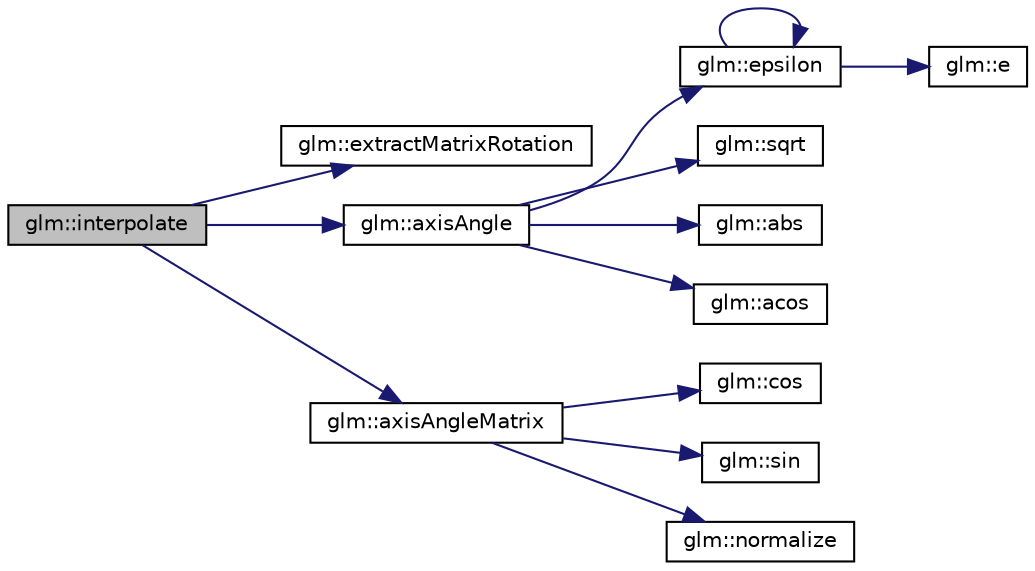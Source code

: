 digraph "glm::interpolate"
{
  edge [fontname="Helvetica",fontsize="10",labelfontname="Helvetica",labelfontsize="10"];
  node [fontname="Helvetica",fontsize="10",shape=record];
  rankdir="LR";
  Node1 [label="glm::interpolate",height=0.2,width=0.4,color="black", fillcolor="grey75", style="filled", fontcolor="black"];
  Node1 -> Node2 [color="midnightblue",fontsize="10",style="solid",fontname="Helvetica"];
  Node2 [label="glm::extractMatrixRotation",height=0.2,width=0.4,color="black", fillcolor="white", style="filled",URL="$group__gtx__matrix__interpolation.html#ga67504746efa8e5f643498a2223a437ce"];
  Node1 -> Node3 [color="midnightblue",fontsize="10",style="solid",fontname="Helvetica"];
  Node3 [label="glm::axisAngle",height=0.2,width=0.4,color="black", fillcolor="white", style="filled",URL="$group__gtx__matrix__interpolation.html#ga9d83dd69424140379624d570b0a6c238"];
  Node3 -> Node4 [color="midnightblue",fontsize="10",style="solid",fontname="Helvetica"];
  Node4 [label="glm::epsilon",height=0.2,width=0.4,color="black", fillcolor="white", style="filled",URL="$group__gtc__constants.html#gacb41049b8d22c8aa90e362b96c524feb"];
  Node4 -> Node4 [color="midnightblue",fontsize="10",style="solid",fontname="Helvetica"];
  Node4 -> Node5 [color="midnightblue",fontsize="10",style="solid",fontname="Helvetica"];
  Node5 [label="glm::e",height=0.2,width=0.4,color="black", fillcolor="white", style="filled",URL="$group__gtc__constants.html#gab83fb6de0f05d6c0d11bdf0479f8319e"];
  Node3 -> Node6 [color="midnightblue",fontsize="10",style="solid",fontname="Helvetica"];
  Node6 [label="glm::sqrt",height=0.2,width=0.4,color="black", fillcolor="white", style="filled",URL="$group__core__func__exponential.html#ga2317d4ff45af448b8402431afa0711f3"];
  Node3 -> Node7 [color="midnightblue",fontsize="10",style="solid",fontname="Helvetica"];
  Node7 [label="glm::abs",height=0.2,width=0.4,color="black", fillcolor="white", style="filled",URL="$group__core__func__common.html#gaea946f96ec1df259802effe9f532e1c1"];
  Node3 -> Node8 [color="midnightblue",fontsize="10",style="solid",fontname="Helvetica"];
  Node8 [label="glm::acos",height=0.2,width=0.4,color="black", fillcolor="white", style="filled",URL="$group__core__func__trigonometric.html#gac85497ed2e39d4cac4ac32bed4dfc506"];
  Node1 -> Node9 [color="midnightblue",fontsize="10",style="solid",fontname="Helvetica"];
  Node9 [label="glm::axisAngleMatrix",height=0.2,width=0.4,color="black", fillcolor="white", style="filled",URL="$group__gtx__matrix__interpolation.html#ga9c35118f46d7e7baf93b63612628b600"];
  Node9 -> Node10 [color="midnightblue",fontsize="10",style="solid",fontname="Helvetica"];
  Node10 [label="glm::cos",height=0.2,width=0.4,color="black", fillcolor="white", style="filled",URL="$group__core__func__trigonometric.html#gac6708d4f0895dc79b65f50db00840167"];
  Node9 -> Node11 [color="midnightblue",fontsize="10",style="solid",fontname="Helvetica"];
  Node11 [label="glm::sin",height=0.2,width=0.4,color="black", fillcolor="white", style="filled",URL="$group__core__func__trigonometric.html#gafbab21016b7f3bc21afb09a7e42e2df1"];
  Node9 -> Node12 [color="midnightblue",fontsize="10",style="solid",fontname="Helvetica"];
  Node12 [label="glm::normalize",height=0.2,width=0.4,color="black", fillcolor="white", style="filled",URL="$group__core__func__geometric.html#ga15aa87101457e41663b08a8dcc3357f8"];
}
